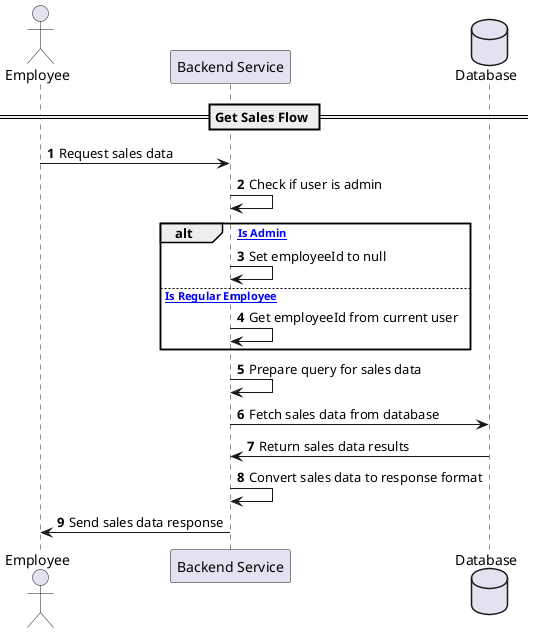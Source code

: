 @startuml
autonumber

actor Employee as "Employee"
participant Backend as "Backend Service"
database DB as "Database"

== Get Sales Flow ==
Employee -> Backend: Request sales data
Backend -> Backend: Check if user is admin

alt ["Is Admin"]
    Backend -> Backend: Set employeeId to null
else ["Is Regular Employee"]
    Backend -> Backend: Get employeeId from current user
end

Backend -> Backend: Prepare query for sales data
Backend -> DB: Fetch sales data from database
DB -> Backend: Return sales data results

Backend -> Backend: Convert sales data to response format
Backend -> Employee: Send sales data response

@enduml
